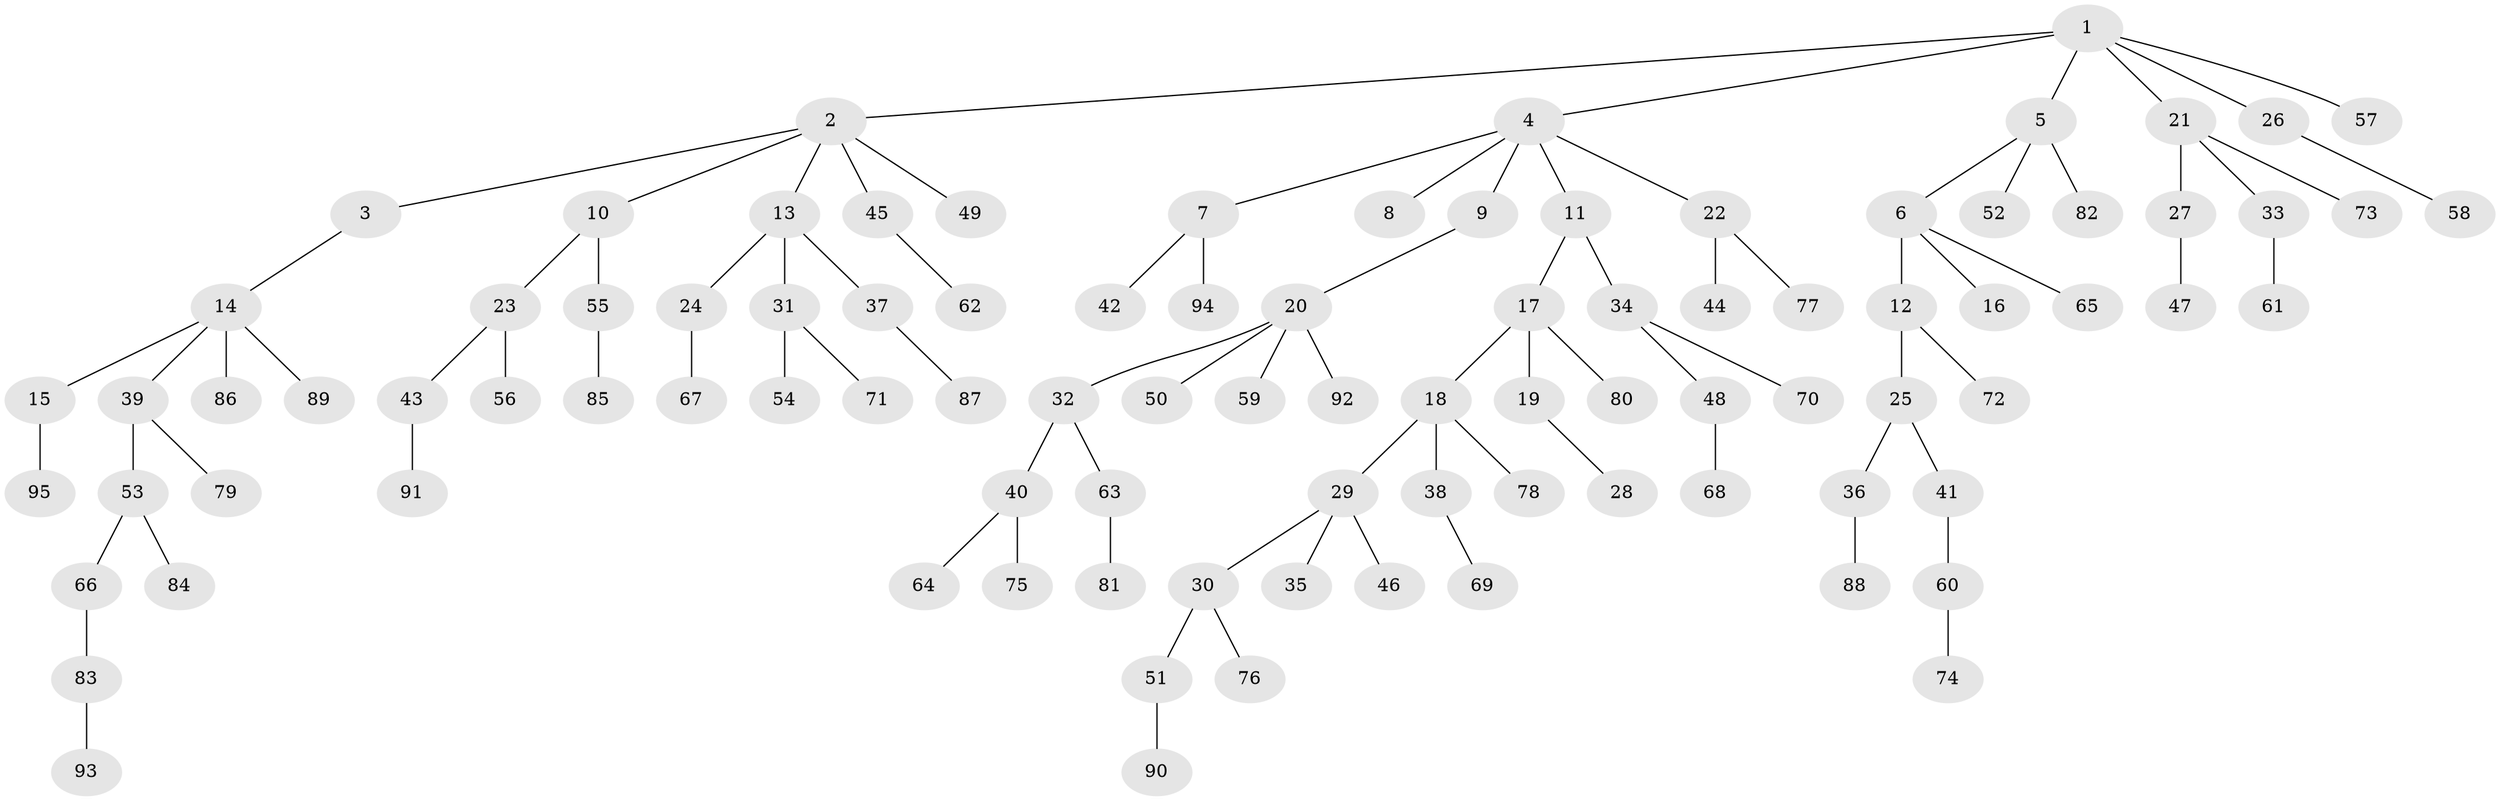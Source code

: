 // Generated by graph-tools (version 1.1) at 2025/15/03/09/25 04:15:21]
// undirected, 95 vertices, 94 edges
graph export_dot {
graph [start="1"]
  node [color=gray90,style=filled];
  1;
  2;
  3;
  4;
  5;
  6;
  7;
  8;
  9;
  10;
  11;
  12;
  13;
  14;
  15;
  16;
  17;
  18;
  19;
  20;
  21;
  22;
  23;
  24;
  25;
  26;
  27;
  28;
  29;
  30;
  31;
  32;
  33;
  34;
  35;
  36;
  37;
  38;
  39;
  40;
  41;
  42;
  43;
  44;
  45;
  46;
  47;
  48;
  49;
  50;
  51;
  52;
  53;
  54;
  55;
  56;
  57;
  58;
  59;
  60;
  61;
  62;
  63;
  64;
  65;
  66;
  67;
  68;
  69;
  70;
  71;
  72;
  73;
  74;
  75;
  76;
  77;
  78;
  79;
  80;
  81;
  82;
  83;
  84;
  85;
  86;
  87;
  88;
  89;
  90;
  91;
  92;
  93;
  94;
  95;
  1 -- 2;
  1 -- 4;
  1 -- 5;
  1 -- 21;
  1 -- 26;
  1 -- 57;
  2 -- 3;
  2 -- 10;
  2 -- 13;
  2 -- 45;
  2 -- 49;
  3 -- 14;
  4 -- 7;
  4 -- 8;
  4 -- 9;
  4 -- 11;
  4 -- 22;
  5 -- 6;
  5 -- 52;
  5 -- 82;
  6 -- 12;
  6 -- 16;
  6 -- 65;
  7 -- 42;
  7 -- 94;
  9 -- 20;
  10 -- 23;
  10 -- 55;
  11 -- 17;
  11 -- 34;
  12 -- 25;
  12 -- 72;
  13 -- 24;
  13 -- 31;
  13 -- 37;
  14 -- 15;
  14 -- 39;
  14 -- 86;
  14 -- 89;
  15 -- 95;
  17 -- 18;
  17 -- 19;
  17 -- 80;
  18 -- 29;
  18 -- 38;
  18 -- 78;
  19 -- 28;
  20 -- 32;
  20 -- 50;
  20 -- 59;
  20 -- 92;
  21 -- 27;
  21 -- 33;
  21 -- 73;
  22 -- 44;
  22 -- 77;
  23 -- 43;
  23 -- 56;
  24 -- 67;
  25 -- 36;
  25 -- 41;
  26 -- 58;
  27 -- 47;
  29 -- 30;
  29 -- 35;
  29 -- 46;
  30 -- 51;
  30 -- 76;
  31 -- 54;
  31 -- 71;
  32 -- 40;
  32 -- 63;
  33 -- 61;
  34 -- 48;
  34 -- 70;
  36 -- 88;
  37 -- 87;
  38 -- 69;
  39 -- 53;
  39 -- 79;
  40 -- 64;
  40 -- 75;
  41 -- 60;
  43 -- 91;
  45 -- 62;
  48 -- 68;
  51 -- 90;
  53 -- 66;
  53 -- 84;
  55 -- 85;
  60 -- 74;
  63 -- 81;
  66 -- 83;
  83 -- 93;
}
